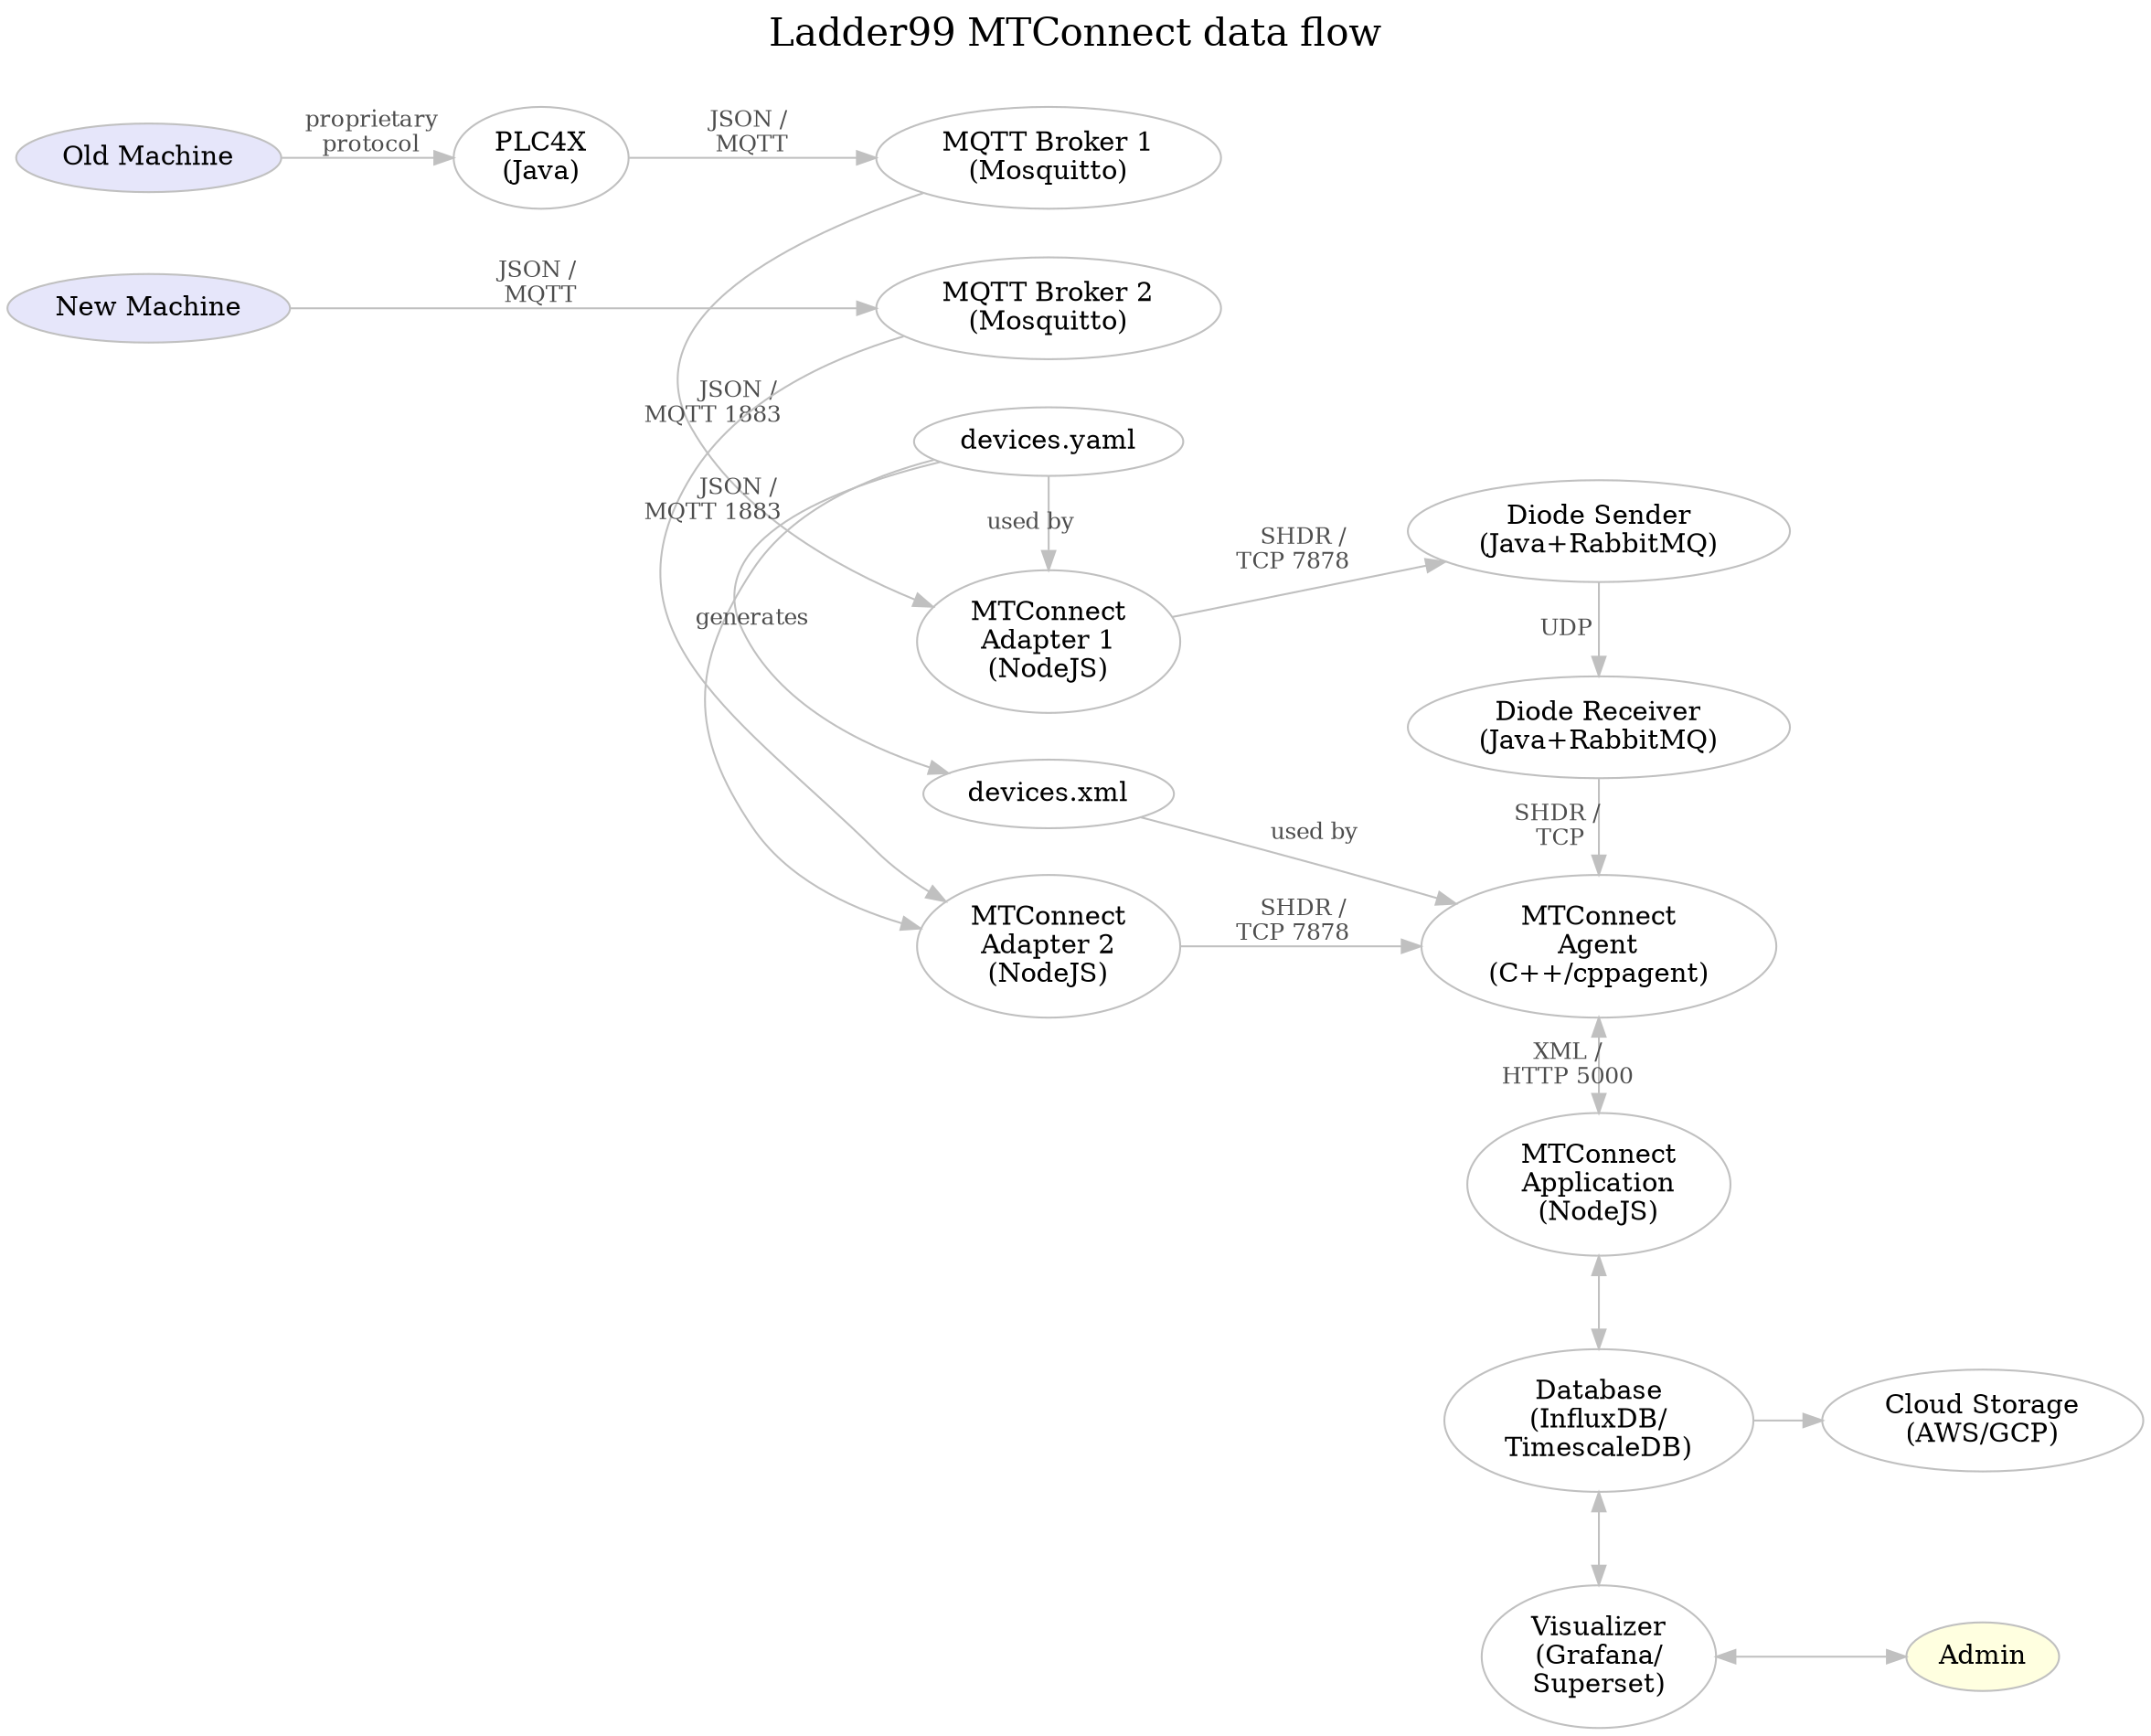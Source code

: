 digraph "ladder99-adapter" {

  // styles
  graph [ label="Ladder99 MTConnect data flow\n "; color=lightgray; ];
  graph [ fontsize=20 ];
  graph [ labelloc=t ];
  graph [ ranksep=0.2 ];
  graph [ nodesep=0.35 ];
  graph [ rankdir=LR; ] // left-to-right
  node [ color=gray; fillcolor=white; style=filled ];
  edge [ color=gray ];
  edge [ fontsize=12; fontcolor=gray30; ];

  // nodes
  OldMachine [ fillcolor=lavender; label="Old Machine" ];
  NewMachine [ fillcolor=lavender; label="New Machine" ];
  PLC4X [ label="PLC4X\n(Java)" ];
  Broker1 [ label="MQTT Broker 1\n(Mosquitto)" ];
  Broker2 [ label="MQTT Broker 2\n(Mosquitto)" ];
  Adapter1 [ fillcolor=white; label="MTConnect\nAdapter 1\n(NodeJS)" ];
  Adapter2 [ fillcolor=white; label="MTConnect\nAdapter 2\n(NodeJS)" ];
  DevicesYaml [ label="devices.yaml" ];
  DiodeSender [ label="Diode Sender\n(Java+RabbitMQ)" ];
  DiodeReceiver [ label="Diode Receiver\n(Java+RabbitMQ)" ];
  Agent [ fillcolor=white; label="MTConnect\nAgent\n(C++/cppagent)" ];
  DevicesXml [ label="devices.xml" ];
  Application [ fillcolor=white; label="MTConnect\nApplication\n(NodeJS)" ];
  Database [ label="Database\n(InfluxDB/\nTimescaleDB)" ];
  Visualizer [ label="Visualizer\n(Grafana/\nSuperset)" ];
  Cloud [ label="Cloud Storage\n(AWS/GCP)" ];
  Admin [ fillcolor=lightyellow ];
  // LOI [ label="LOI\n(SvelteJS)" ];
  // Operator [ fillcolor=lightyellow ];

  // edges
  OldMachine -> PLC4X [ label="proprietary\nprotocol" ];
  PLC4X -> Broker1 [ label="JSON / \nMQTT" ];
  NewMachine -> Broker2 [ label="JSON / \nMQTT" ];
  Broker1 -> Adapter1 [ label="JSON /    \nMQTT 1883           " ];
  Broker2 -> Adapter2 [ label="JSON /    \nMQTT 1883           " ];
  Adapter1 -> DiodeSender [ label="SHDR /   \nTCP 7878      " ];
  Adapter2 -> Agent [ label="SHDR /   \nTCP 7878      " ];
  DevicesYaml -> Adapter1 [ label="used by" ];
  DevicesYaml -> Adapter2 [ ];
  DevicesYaml -> DevicesXml [ label="generates" ];
  DiodeSender -> DiodeReceiver [ label="UDP    " ];
  DiodeReceiver -> Agent [ label="SHDR /   \nTCP  " ];
  // Adapter -> Agent [ label="SHDR/\nTCP 7878" ];
  Agent -> Application [ dir=both; label="XML /\nHTTP 5000" ];
  DevicesXml -> Agent [ label="used by" ];
  Application -> Database [ dir=both ];
  Database -> Visualizer [ dir=both ];
  Database -> Cloud;
  Visualizer -> Admin [ dir=both ];
  // Application -> LOI;
  // LOI -> Operator;

  // rank
  { rank=same; OldMachine NewMachine };
  { rank=same; Broker1 Broker2 DevicesYaml };
  { rank=same; DevicesYaml DevicesXml };
  // { rank=same; PLC4X Broker Adapter DiodeSender DiodeReceiver Agent Application Database Visualizer };
  { rank=same; Adapter1 Adapter2 DevicesXml };
  { rank=same; DiodeSender DiodeReceiver Agent Application Database Visualizer };
}

